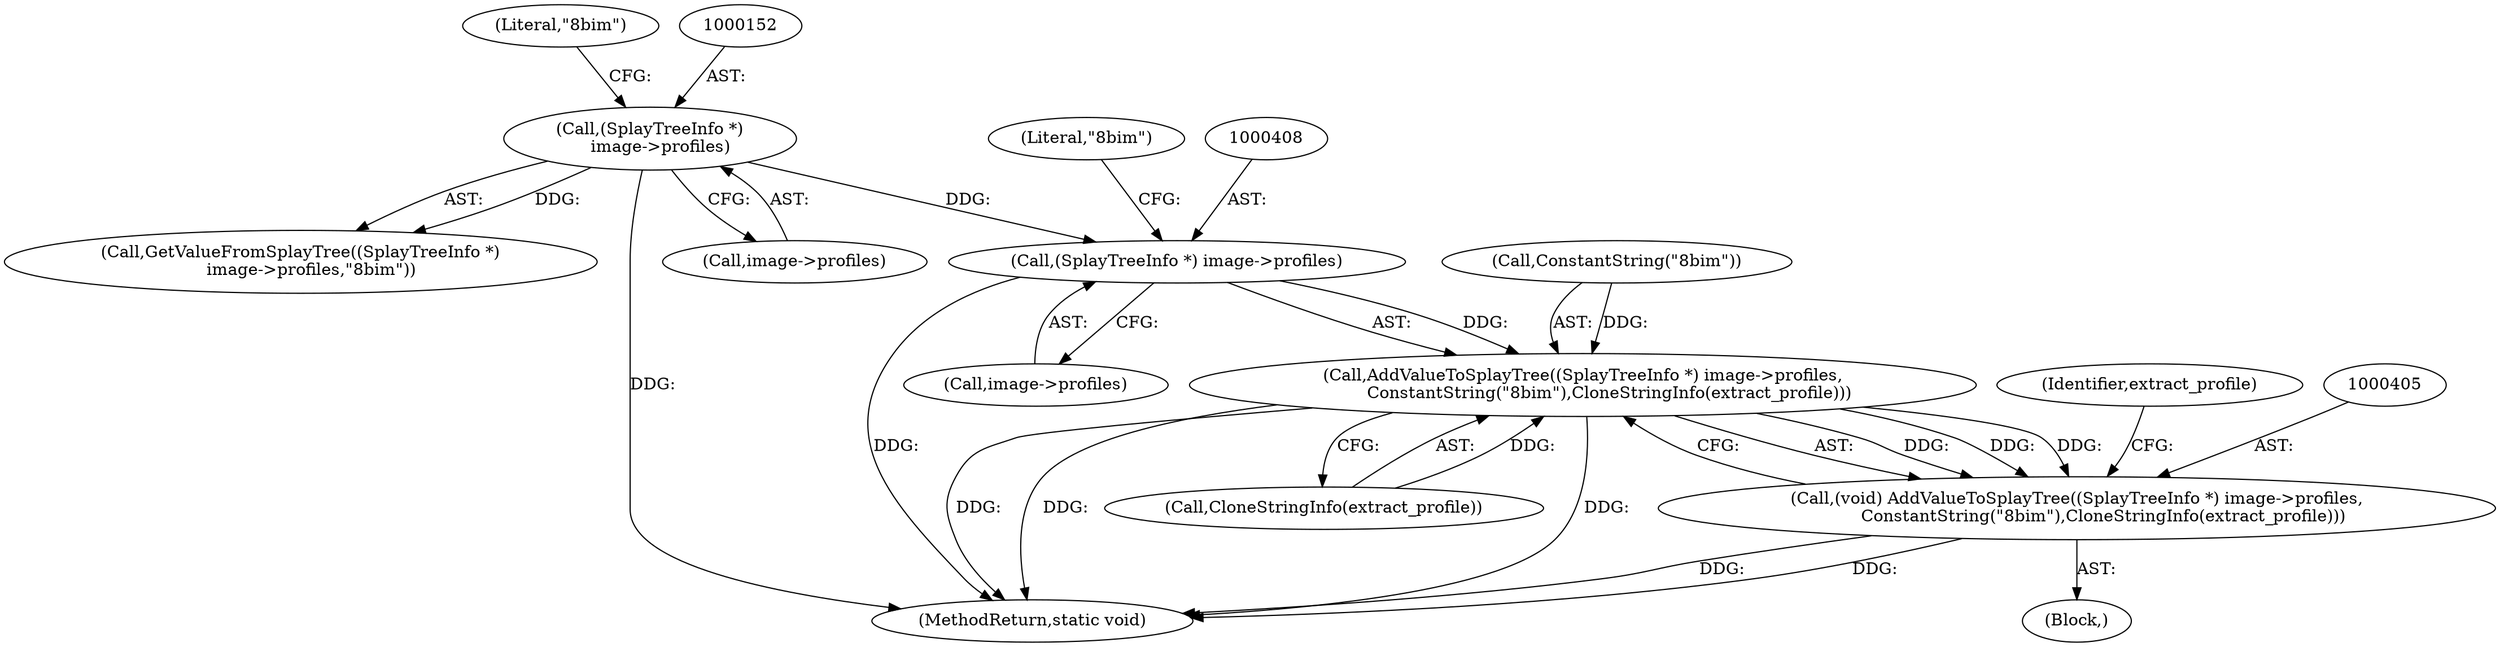 digraph "0_ImageMagick_478cce544fdf1de882d78381768458f397964453@pointer" {
"1000407" [label="(Call,(SplayTreeInfo *) image->profiles)"];
"1000151" [label="(Call,(SplayTreeInfo *)\n    image->profiles)"];
"1000406" [label="(Call,AddValueToSplayTree((SplayTreeInfo *) image->profiles,\n          ConstantString(\"8bim\"),CloneStringInfo(extract_profile)))"];
"1000404" [label="(Call,(void) AddValueToSplayTree((SplayTreeInfo *) image->profiles,\n          ConstantString(\"8bim\"),CloneStringInfo(extract_profile)))"];
"1000156" [label="(Literal,\"8bim\")"];
"1000151" [label="(Call,(SplayTreeInfo *)\n    image->profiles)"];
"1000407" [label="(Call,(SplayTreeInfo *) image->profiles)"];
"1000409" [label="(Call,image->profiles)"];
"1000404" [label="(Call,(void) AddValueToSplayTree((SplayTreeInfo *) image->profiles,\n          ConstantString(\"8bim\"),CloneStringInfo(extract_profile)))"];
"1000413" [label="(Literal,\"8bim\")"];
"1000153" [label="(Call,image->profiles)"];
"1000280" [label="(Block,)"];
"1000414" [label="(Call,CloneStringInfo(extract_profile))"];
"1000150" [label="(Call,GetValueFromSplayTree((SplayTreeInfo *)\n    image->profiles,\"8bim\"))"];
"1000417" [label="(Identifier,extract_profile)"];
"1000412" [label="(Call,ConstantString(\"8bim\"))"];
"1000421" [label="(MethodReturn,static void)"];
"1000406" [label="(Call,AddValueToSplayTree((SplayTreeInfo *) image->profiles,\n          ConstantString(\"8bim\"),CloneStringInfo(extract_profile)))"];
"1000407" -> "1000406"  [label="AST: "];
"1000407" -> "1000409"  [label="CFG: "];
"1000408" -> "1000407"  [label="AST: "];
"1000409" -> "1000407"  [label="AST: "];
"1000413" -> "1000407"  [label="CFG: "];
"1000407" -> "1000421"  [label="DDG: "];
"1000407" -> "1000406"  [label="DDG: "];
"1000151" -> "1000407"  [label="DDG: "];
"1000151" -> "1000150"  [label="AST: "];
"1000151" -> "1000153"  [label="CFG: "];
"1000152" -> "1000151"  [label="AST: "];
"1000153" -> "1000151"  [label="AST: "];
"1000156" -> "1000151"  [label="CFG: "];
"1000151" -> "1000421"  [label="DDG: "];
"1000151" -> "1000150"  [label="DDG: "];
"1000406" -> "1000404"  [label="AST: "];
"1000406" -> "1000414"  [label="CFG: "];
"1000412" -> "1000406"  [label="AST: "];
"1000414" -> "1000406"  [label="AST: "];
"1000404" -> "1000406"  [label="CFG: "];
"1000406" -> "1000421"  [label="DDG: "];
"1000406" -> "1000421"  [label="DDG: "];
"1000406" -> "1000421"  [label="DDG: "];
"1000406" -> "1000404"  [label="DDG: "];
"1000406" -> "1000404"  [label="DDG: "];
"1000406" -> "1000404"  [label="DDG: "];
"1000412" -> "1000406"  [label="DDG: "];
"1000414" -> "1000406"  [label="DDG: "];
"1000404" -> "1000280"  [label="AST: "];
"1000405" -> "1000404"  [label="AST: "];
"1000417" -> "1000404"  [label="CFG: "];
"1000404" -> "1000421"  [label="DDG: "];
"1000404" -> "1000421"  [label="DDG: "];
}
